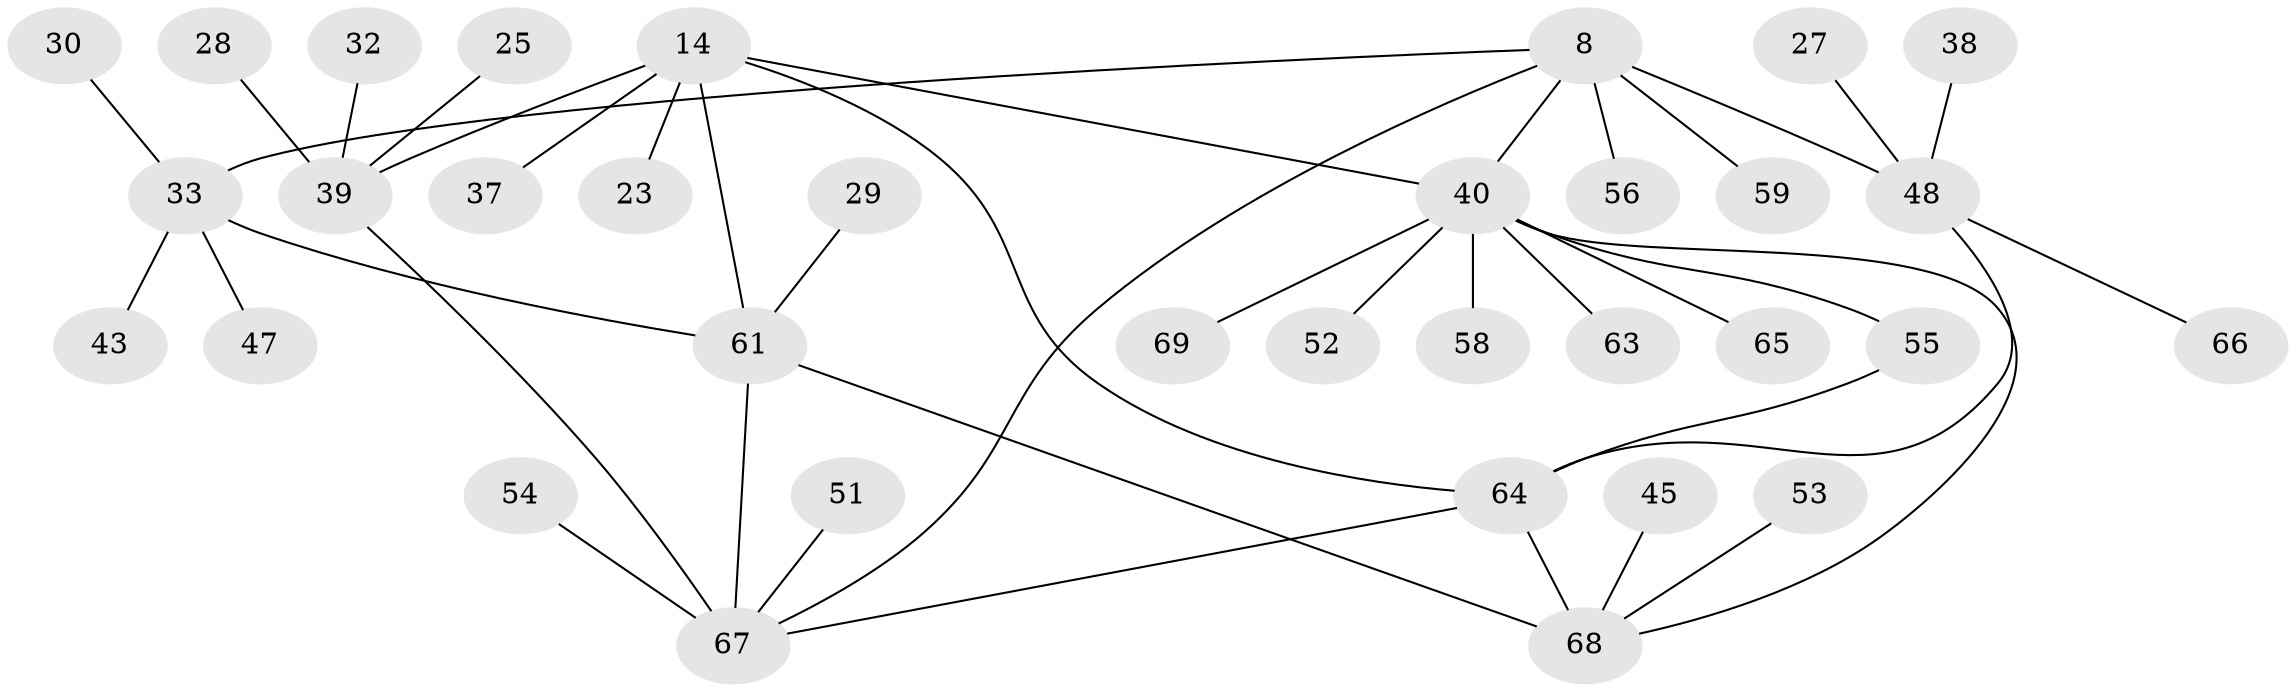 // original degree distribution, {6: 0.057971014492753624, 7: 0.07246376811594203, 8: 0.028985507246376812, 3: 0.07246376811594203, 4: 0.028985507246376812, 5: 0.028985507246376812, 1: 0.5797101449275363, 2: 0.13043478260869565}
// Generated by graph-tools (version 1.1) at 2025/58/03/04/25 21:58:16]
// undirected, 34 vertices, 41 edges
graph export_dot {
graph [start="1"]
  node [color=gray90,style=filled];
  8 [super="+7"];
  14;
  23;
  25;
  27;
  28;
  29;
  30;
  32;
  33 [super="+5+26"];
  37;
  38;
  39 [super="+2"];
  40 [super="+15+13"];
  43;
  45;
  47;
  48 [super="+34+9"];
  51 [super="+22"];
  52;
  53 [super="+36"];
  54;
  55;
  56;
  58;
  59;
  61 [super="+6"];
  63 [super="+50"];
  64 [super="+11+18"];
  65 [super="+24"];
  66;
  67 [super="+57+62+3+20+44+46"];
  68 [super="+60+12+21"];
  69;
  8 -- 40 [weight=2];
  8 -- 56;
  8 -- 59;
  8 -- 67;
  8 -- 33;
  8 -- 48 [weight=2];
  14 -- 23;
  14 -- 37;
  14 -- 39 [weight=2];
  14 -- 40 [weight=2];
  14 -- 64;
  14 -- 61;
  25 -- 39;
  27 -- 48;
  28 -- 39;
  29 -- 61;
  30 -- 33;
  32 -- 39;
  33 -- 43;
  33 -- 47;
  33 -- 61 [weight=2];
  38 -- 48;
  39 -- 67 [weight=2];
  40 -- 55;
  40 -- 68;
  40 -- 58;
  40 -- 52;
  40 -- 69;
  40 -- 65;
  40 -- 63;
  45 -- 68;
  48 -- 64;
  48 -- 66;
  51 -- 67;
  53 -- 68;
  54 -- 67;
  55 -- 64;
  61 -- 67;
  61 -- 68;
  64 -- 67;
  64 -- 68 [weight=2];
}
